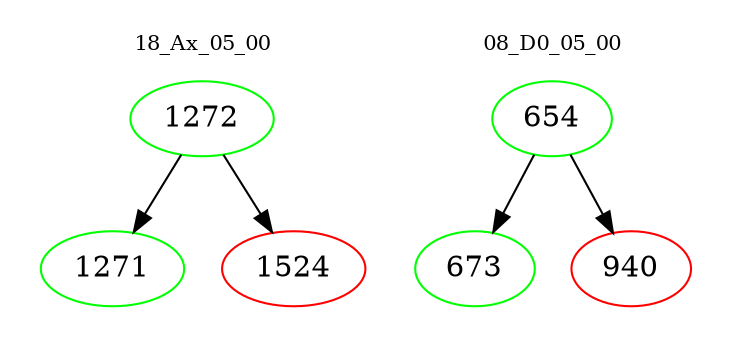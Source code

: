 digraph{
subgraph cluster_0 {
color = white
label = "18_Ax_05_00";
fontsize=10;
T0_1272 [label="1272", color="green"]
T0_1272 -> T0_1271 [color="black"]
T0_1271 [label="1271", color="green"]
T0_1272 -> T0_1524 [color="black"]
T0_1524 [label="1524", color="red"]
}
subgraph cluster_1 {
color = white
label = "08_D0_05_00";
fontsize=10;
T1_654 [label="654", color="green"]
T1_654 -> T1_673 [color="black"]
T1_673 [label="673", color="green"]
T1_654 -> T1_940 [color="black"]
T1_940 [label="940", color="red"]
}
}

